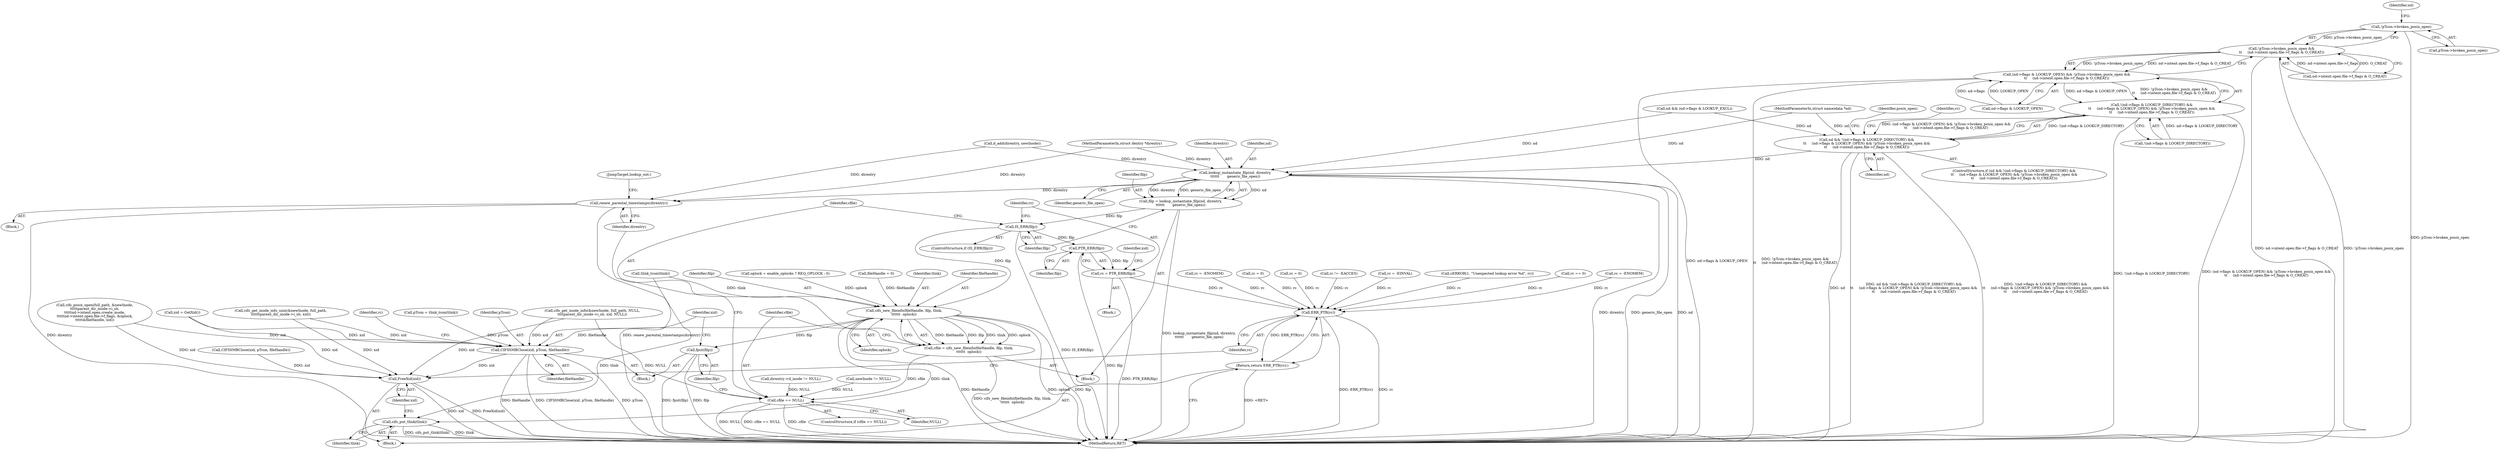 digraph "0_linux_88d7d4e4a439f32acc56a6d860e415ee71d3df08@API" {
"1000300" [label="(Call,!pTcon->broken_posix_open)"];
"1000299" [label="(Call,!pTcon->broken_posix_open &&\n\t\t     (nd->intent.open.file->f_flags & O_CREAT))"];
"1000293" [label="(Call,(nd->flags & LOOKUP_OPEN) && !pTcon->broken_posix_open &&\n\t\t     (nd->intent.open.file->f_flags & O_CREAT))"];
"1000286" [label="(Call,!(nd->flags & LOOKUP_DIRECTORY) &&\n\t\t     (nd->flags & LOOKUP_OPEN) && !pTcon->broken_posix_open &&\n\t\t     (nd->intent.open.file->f_flags & O_CREAT))"];
"1000284" [label="(Call,nd && !(nd->flags & LOOKUP_DIRECTORY) &&\n\t\t     (nd->flags & LOOKUP_OPEN) && !pTcon->broken_posix_open &&\n\t\t     (nd->intent.open.file->f_flags & O_CREAT))"];
"1000417" [label="(Call,lookup_instantiate_filp(nd, direntry,\n\t\t\t\t\t\t       generic_file_open))"];
"1000415" [label="(Call,filp = lookup_instantiate_filp(nd, direntry,\n\t\t\t\t\t\t       generic_file_open))"];
"1000422" [label="(Call,IS_ERR(filp))"];
"1000427" [label="(Call,PTR_ERR(filp))"];
"1000425" [label="(Call,rc = PTR_ERR(filp))"];
"1000496" [label="(Call,ERR_PTR(rc))"];
"1000495" [label="(Return,return ERR_PTR(rc);)"];
"1000436" [label="(Call,cifs_new_fileinfo(fileHandle, filp, tlink,\n\t\t\t\t\t\t  oplock))"];
"1000434" [label="(Call,cfile = cifs_new_fileinfo(fileHandle, filp, tlink,\n\t\t\t\t\t\t  oplock))"];
"1000442" [label="(Call,cfile == NULL)"];
"1000446" [label="(Call,fput(filp))"];
"1000448" [label="(Call,CIFSSMBClose(xid, pTcon, fileHandle))"];
"1000493" [label="(Call,FreeXid(xid))"];
"1000491" [label="(Call,cifs_put_tlink(tlink))"];
"1000457" [label="(Call,renew_parental_timestamps(direntry))"];
"1000441" [label="(ControlStructure,if (cfile == NULL))"];
"1000448" [label="(Call,CIFSSMBClose(xid, pTcon, fileHandle))"];
"1000221" [label="(Call,rc = -EINVAL)"];
"1000148" [label="(Call,xid = GetXid())"];
"1000227" [label="(Call,nd && (nd->flags & LOOKUP_EXCL))"];
"1000484" [label="(Call,cERROR(1, \"Unexpected lookup error %d\", rc))"];
"1000317" [label="(Identifier,rc)"];
"1000488" [label="(JumpTarget,lookup_out:)"];
"1000494" [label="(Identifier,xid)"];
"1000420" [label="(Identifier,generic_file_open)"];
"1000309" [label="(Identifier,nd)"];
"1000498" [label="(MethodReturn,RET)"];
"1000423" [label="(Identifier,filp)"];
"1000415" [label="(Call,filp = lookup_instantiate_filp(nd, direntry,\n\t\t\t\t\t\t       generic_file_open))"];
"1000402" [label="(Call,rc == 0)"];
"1000492" [label="(Identifier,tlink)"];
"1000445" [label="(Block,)"];
"1000452" [label="(Call,rc = -ENOMEM)"];
"1000294" [label="(Call,nd->flags & LOOKUP_OPEN)"];
"1000495" [label="(Return,return ERR_PTR(rc);)"];
"1000284" [label="(Call,nd && !(nd->flags & LOOKUP_DIRECTORY) &&\n\t\t     (nd->flags & LOOKUP_OPEN) && !pTcon->broken_posix_open &&\n\t\t     (nd->intent.open.file->f_flags & O_CREAT))"];
"1000496" [label="(Call,ERR_PTR(rc))"];
"1000390" [label="(Call,cifs_get_inode_info(&newInode, full_path, NULL,\n\t\t\t\tparent_dir_inode->i_sb, xid, NULL))"];
"1000285" [label="(Identifier,nd)"];
"1000449" [label="(Identifier,xid)"];
"1000437" [label="(Identifier,fileHandle)"];
"1000418" [label="(Identifier,nd)"];
"1000181" [label="(Call,pTcon = tlink_tcon(tlink))"];
"1000376" [label="(Identifier,posix_open)"];
"1000318" [label="(Call,cifs_posix_open(full_path, &newInode,\n\t\t\t\t\tparent_dir_inode->i_sb,\n\t\t\t\t\tnd->intent.open.create_mode,\n\t\t\t\t\tnd->intent.open.file->f_flags, &oplock,\n\t\t\t\t\t&fileHandle, xid))"];
"1000112" [label="(MethodParameterIn,struct dentry *direntry)"];
"1000421" [label="(ControlStructure,if (IS_ERR(filp)))"];
"1000251" [label="(Call,rc = -ENOMEM)"];
"1000444" [label="(Identifier,NULL)"];
"1000436" [label="(Call,cifs_new_fileinfo(fileHandle, filp, tlink,\n\t\t\t\t\t\t  oplock))"];
"1000379" [label="(Call,cifs_get_inode_info_unix(&newInode, full_path,\n\t\t\t\t\t\tparent_dir_inode->i_sb, xid))"];
"1000438" [label="(Identifier,filp)"];
"1000450" [label="(Identifier,pTcon)"];
"1000428" [label="(Identifier,filp)"];
"1000493" [label="(Call,FreeXid(xid))"];
"1000114" [label="(Block,)"];
"1000113" [label="(MethodParameterIn,struct nameidata *nd)"];
"1000422" [label="(Call,IS_ERR(filp))"];
"1000408" [label="(Block,)"];
"1000442" [label="(Call,cfile == NULL)"];
"1000283" [label="(ControlStructure,if (nd && !(nd->flags & LOOKUP_DIRECTORY) &&\n\t\t     (nd->flags & LOOKUP_OPEN) && !pTcon->broken_posix_open &&\n\t\t     (nd->intent.open.file->f_flags & O_CREAT)))"];
"1000405" [label="(Call,newInode != NULL)"];
"1000414" [label="(Block,)"];
"1000497" [label="(Identifier,rc)"];
"1000424" [label="(Block,)"];
"1000301" [label="(Call,pTcon->broken_posix_open)"];
"1000426" [label="(Identifier,rc)"];
"1000458" [label="(Identifier,direntry)"];
"1000238" [label="(Call,rc = 0)"];
"1000427" [label="(Call,PTR_ERR(filp))"];
"1000440" [label="(Identifier,oplock)"];
"1000121" [label="(Call,oplock = enable_oplocks ? REQ_OPLOCK : 0)"];
"1000434" [label="(Call,cfile = cifs_new_fileinfo(fileHandle, filp, tlink,\n\t\t\t\t\t\t  oplock))"];
"1000183" [label="(Call,tlink_tcon(tlink))"];
"1000451" [label="(Identifier,fileHandle)"];
"1000257" [label="(Call,direntry->d_inode != NULL)"];
"1000447" [label="(Identifier,filp)"];
"1000299" [label="(Call,!pTcon->broken_posix_open &&\n\t\t     (nd->intent.open.file->f_flags & O_CREAT))"];
"1000300" [label="(Call,!pTcon->broken_posix_open)"];
"1000466" [label="(Call,rc = 0)"];
"1000128" [label="(Call,fileHandle = 0)"];
"1000453" [label="(Identifier,rc)"];
"1000491" [label="(Call,cifs_put_tlink(tlink))"];
"1000286" [label="(Call,!(nd->flags & LOOKUP_DIRECTORY) &&\n\t\t     (nd->flags & LOOKUP_OPEN) && !pTcon->broken_posix_open &&\n\t\t     (nd->intent.open.file->f_flags & O_CREAT))"];
"1000479" [label="(Call,rc != -EACCES)"];
"1000429" [label="(Call,CIFSSMBClose(xid, pTcon, fileHandle))"];
"1000443" [label="(Identifier,cfile)"];
"1000304" [label="(Call,nd->intent.open.file->f_flags & O_CREAT)"];
"1000425" [label="(Call,rc = PTR_ERR(filp))"];
"1000439" [label="(Identifier,tlink)"];
"1000446" [label="(Call,fput(filp))"];
"1000417" [label="(Call,lookup_instantiate_filp(nd, direntry,\n\t\t\t\t\t\t       generic_file_open))"];
"1000409" [label="(Call,d_add(direntry, newInode))"];
"1000287" [label="(Call,!(nd->flags & LOOKUP_DIRECTORY))"];
"1000430" [label="(Identifier,xid)"];
"1000293" [label="(Call,(nd->flags & LOOKUP_OPEN) && !pTcon->broken_posix_open &&\n\t\t     (nd->intent.open.file->f_flags & O_CREAT))"];
"1000416" [label="(Identifier,filp)"];
"1000419" [label="(Identifier,direntry)"];
"1000435" [label="(Identifier,cfile)"];
"1000457" [label="(Call,renew_parental_timestamps(direntry))"];
"1000300" -> "1000299"  [label="AST: "];
"1000300" -> "1000301"  [label="CFG: "];
"1000301" -> "1000300"  [label="AST: "];
"1000309" -> "1000300"  [label="CFG: "];
"1000299" -> "1000300"  [label="CFG: "];
"1000300" -> "1000498"  [label="DDG: pTcon->broken_posix_open"];
"1000300" -> "1000299"  [label="DDG: pTcon->broken_posix_open"];
"1000299" -> "1000293"  [label="AST: "];
"1000299" -> "1000304"  [label="CFG: "];
"1000304" -> "1000299"  [label="AST: "];
"1000293" -> "1000299"  [label="CFG: "];
"1000299" -> "1000498"  [label="DDG: nd->intent.open.file->f_flags & O_CREAT"];
"1000299" -> "1000498"  [label="DDG: !pTcon->broken_posix_open"];
"1000299" -> "1000293"  [label="DDG: !pTcon->broken_posix_open"];
"1000299" -> "1000293"  [label="DDG: nd->intent.open.file->f_flags & O_CREAT"];
"1000304" -> "1000299"  [label="DDG: nd->intent.open.file->f_flags"];
"1000304" -> "1000299"  [label="DDG: O_CREAT"];
"1000293" -> "1000286"  [label="AST: "];
"1000293" -> "1000294"  [label="CFG: "];
"1000294" -> "1000293"  [label="AST: "];
"1000286" -> "1000293"  [label="CFG: "];
"1000293" -> "1000498"  [label="DDG: nd->flags & LOOKUP_OPEN"];
"1000293" -> "1000498"  [label="DDG: !pTcon->broken_posix_open &&\n\t\t     (nd->intent.open.file->f_flags & O_CREAT)"];
"1000293" -> "1000286"  [label="DDG: nd->flags & LOOKUP_OPEN"];
"1000293" -> "1000286"  [label="DDG: !pTcon->broken_posix_open &&\n\t\t     (nd->intent.open.file->f_flags & O_CREAT)"];
"1000294" -> "1000293"  [label="DDG: nd->flags"];
"1000294" -> "1000293"  [label="DDG: LOOKUP_OPEN"];
"1000286" -> "1000284"  [label="AST: "];
"1000286" -> "1000287"  [label="CFG: "];
"1000287" -> "1000286"  [label="AST: "];
"1000284" -> "1000286"  [label="CFG: "];
"1000286" -> "1000498"  [label="DDG: (nd->flags & LOOKUP_OPEN) && !pTcon->broken_posix_open &&\n\t\t     (nd->intent.open.file->f_flags & O_CREAT)"];
"1000286" -> "1000498"  [label="DDG: !(nd->flags & LOOKUP_DIRECTORY)"];
"1000286" -> "1000284"  [label="DDG: !(nd->flags & LOOKUP_DIRECTORY)"];
"1000286" -> "1000284"  [label="DDG: (nd->flags & LOOKUP_OPEN) && !pTcon->broken_posix_open &&\n\t\t     (nd->intent.open.file->f_flags & O_CREAT)"];
"1000287" -> "1000286"  [label="DDG: nd->flags & LOOKUP_DIRECTORY"];
"1000284" -> "1000283"  [label="AST: "];
"1000284" -> "1000285"  [label="CFG: "];
"1000285" -> "1000284"  [label="AST: "];
"1000317" -> "1000284"  [label="CFG: "];
"1000376" -> "1000284"  [label="CFG: "];
"1000284" -> "1000498"  [label="DDG: !(nd->flags & LOOKUP_DIRECTORY) &&\n\t\t     (nd->flags & LOOKUP_OPEN) && !pTcon->broken_posix_open &&\n\t\t     (nd->intent.open.file->f_flags & O_CREAT)"];
"1000284" -> "1000498"  [label="DDG: nd"];
"1000284" -> "1000498"  [label="DDG: nd && !(nd->flags & LOOKUP_DIRECTORY) &&\n\t\t     (nd->flags & LOOKUP_OPEN) && !pTcon->broken_posix_open &&\n\t\t     (nd->intent.open.file->f_flags & O_CREAT)"];
"1000227" -> "1000284"  [label="DDG: nd"];
"1000113" -> "1000284"  [label="DDG: nd"];
"1000284" -> "1000417"  [label="DDG: nd"];
"1000417" -> "1000415"  [label="AST: "];
"1000417" -> "1000420"  [label="CFG: "];
"1000418" -> "1000417"  [label="AST: "];
"1000419" -> "1000417"  [label="AST: "];
"1000420" -> "1000417"  [label="AST: "];
"1000415" -> "1000417"  [label="CFG: "];
"1000417" -> "1000498"  [label="DDG: generic_file_open"];
"1000417" -> "1000498"  [label="DDG: nd"];
"1000417" -> "1000498"  [label="DDG: direntry"];
"1000417" -> "1000415"  [label="DDG: nd"];
"1000417" -> "1000415"  [label="DDG: direntry"];
"1000417" -> "1000415"  [label="DDG: generic_file_open"];
"1000227" -> "1000417"  [label="DDG: nd"];
"1000113" -> "1000417"  [label="DDG: nd"];
"1000409" -> "1000417"  [label="DDG: direntry"];
"1000112" -> "1000417"  [label="DDG: direntry"];
"1000417" -> "1000457"  [label="DDG: direntry"];
"1000415" -> "1000414"  [label="AST: "];
"1000416" -> "1000415"  [label="AST: "];
"1000423" -> "1000415"  [label="CFG: "];
"1000415" -> "1000498"  [label="DDG: lookup_instantiate_filp(nd, direntry,\n\t\t\t\t\t\t       generic_file_open)"];
"1000415" -> "1000422"  [label="DDG: filp"];
"1000422" -> "1000421"  [label="AST: "];
"1000422" -> "1000423"  [label="CFG: "];
"1000423" -> "1000422"  [label="AST: "];
"1000426" -> "1000422"  [label="CFG: "];
"1000435" -> "1000422"  [label="CFG: "];
"1000422" -> "1000498"  [label="DDG: IS_ERR(filp)"];
"1000422" -> "1000427"  [label="DDG: filp"];
"1000422" -> "1000436"  [label="DDG: filp"];
"1000427" -> "1000425"  [label="AST: "];
"1000427" -> "1000428"  [label="CFG: "];
"1000428" -> "1000427"  [label="AST: "];
"1000425" -> "1000427"  [label="CFG: "];
"1000427" -> "1000498"  [label="DDG: filp"];
"1000427" -> "1000425"  [label="DDG: filp"];
"1000425" -> "1000424"  [label="AST: "];
"1000426" -> "1000425"  [label="AST: "];
"1000430" -> "1000425"  [label="CFG: "];
"1000425" -> "1000498"  [label="DDG: PTR_ERR(filp)"];
"1000425" -> "1000496"  [label="DDG: rc"];
"1000496" -> "1000495"  [label="AST: "];
"1000496" -> "1000497"  [label="CFG: "];
"1000497" -> "1000496"  [label="AST: "];
"1000495" -> "1000496"  [label="CFG: "];
"1000496" -> "1000498"  [label="DDG: ERR_PTR(rc)"];
"1000496" -> "1000498"  [label="DDG: rc"];
"1000496" -> "1000495"  [label="DDG: ERR_PTR(rc)"];
"1000238" -> "1000496"  [label="DDG: rc"];
"1000466" -> "1000496"  [label="DDG: rc"];
"1000402" -> "1000496"  [label="DDG: rc"];
"1000221" -> "1000496"  [label="DDG: rc"];
"1000479" -> "1000496"  [label="DDG: rc"];
"1000452" -> "1000496"  [label="DDG: rc"];
"1000484" -> "1000496"  [label="DDG: rc"];
"1000251" -> "1000496"  [label="DDG: rc"];
"1000495" -> "1000114"  [label="AST: "];
"1000498" -> "1000495"  [label="CFG: "];
"1000495" -> "1000498"  [label="DDG: <RET>"];
"1000436" -> "1000434"  [label="AST: "];
"1000436" -> "1000440"  [label="CFG: "];
"1000437" -> "1000436"  [label="AST: "];
"1000438" -> "1000436"  [label="AST: "];
"1000439" -> "1000436"  [label="AST: "];
"1000440" -> "1000436"  [label="AST: "];
"1000434" -> "1000436"  [label="CFG: "];
"1000436" -> "1000498"  [label="DDG: fileHandle"];
"1000436" -> "1000498"  [label="DDG: oplock"];
"1000436" -> "1000498"  [label="DDG: filp"];
"1000436" -> "1000434"  [label="DDG: fileHandle"];
"1000436" -> "1000434"  [label="DDG: filp"];
"1000436" -> "1000434"  [label="DDG: tlink"];
"1000436" -> "1000434"  [label="DDG: oplock"];
"1000128" -> "1000436"  [label="DDG: fileHandle"];
"1000183" -> "1000436"  [label="DDG: tlink"];
"1000121" -> "1000436"  [label="DDG: oplock"];
"1000436" -> "1000446"  [label="DDG: filp"];
"1000436" -> "1000448"  [label="DDG: fileHandle"];
"1000436" -> "1000491"  [label="DDG: tlink"];
"1000434" -> "1000414"  [label="AST: "];
"1000435" -> "1000434"  [label="AST: "];
"1000443" -> "1000434"  [label="CFG: "];
"1000434" -> "1000498"  [label="DDG: cifs_new_fileinfo(fileHandle, filp, tlink,\n\t\t\t\t\t\t  oplock)"];
"1000434" -> "1000442"  [label="DDG: cfile"];
"1000442" -> "1000441"  [label="AST: "];
"1000442" -> "1000444"  [label="CFG: "];
"1000443" -> "1000442"  [label="AST: "];
"1000444" -> "1000442"  [label="AST: "];
"1000447" -> "1000442"  [label="CFG: "];
"1000458" -> "1000442"  [label="CFG: "];
"1000442" -> "1000498"  [label="DDG: cfile == NULL"];
"1000442" -> "1000498"  [label="DDG: cfile"];
"1000442" -> "1000498"  [label="DDG: NULL"];
"1000390" -> "1000442"  [label="DDG: NULL"];
"1000405" -> "1000442"  [label="DDG: NULL"];
"1000257" -> "1000442"  [label="DDG: NULL"];
"1000446" -> "1000445"  [label="AST: "];
"1000446" -> "1000447"  [label="CFG: "];
"1000447" -> "1000446"  [label="AST: "];
"1000449" -> "1000446"  [label="CFG: "];
"1000446" -> "1000498"  [label="DDG: fput(filp)"];
"1000446" -> "1000498"  [label="DDG: filp"];
"1000448" -> "1000445"  [label="AST: "];
"1000448" -> "1000451"  [label="CFG: "];
"1000449" -> "1000448"  [label="AST: "];
"1000450" -> "1000448"  [label="AST: "];
"1000451" -> "1000448"  [label="AST: "];
"1000453" -> "1000448"  [label="CFG: "];
"1000448" -> "1000498"  [label="DDG: pTcon"];
"1000448" -> "1000498"  [label="DDG: fileHandle"];
"1000448" -> "1000498"  [label="DDG: CIFSSMBClose(xid, pTcon, fileHandle)"];
"1000390" -> "1000448"  [label="DDG: xid"];
"1000148" -> "1000448"  [label="DDG: xid"];
"1000379" -> "1000448"  [label="DDG: xid"];
"1000318" -> "1000448"  [label="DDG: xid"];
"1000181" -> "1000448"  [label="DDG: pTcon"];
"1000448" -> "1000493"  [label="DDG: xid"];
"1000493" -> "1000114"  [label="AST: "];
"1000493" -> "1000494"  [label="CFG: "];
"1000494" -> "1000493"  [label="AST: "];
"1000497" -> "1000493"  [label="CFG: "];
"1000493" -> "1000498"  [label="DDG: xid"];
"1000493" -> "1000498"  [label="DDG: FreeXid(xid)"];
"1000390" -> "1000493"  [label="DDG: xid"];
"1000379" -> "1000493"  [label="DDG: xid"];
"1000429" -> "1000493"  [label="DDG: xid"];
"1000318" -> "1000493"  [label="DDG: xid"];
"1000148" -> "1000493"  [label="DDG: xid"];
"1000491" -> "1000114"  [label="AST: "];
"1000491" -> "1000492"  [label="CFG: "];
"1000492" -> "1000491"  [label="AST: "];
"1000494" -> "1000491"  [label="CFG: "];
"1000491" -> "1000498"  [label="DDG: cifs_put_tlink(tlink)"];
"1000491" -> "1000498"  [label="DDG: tlink"];
"1000183" -> "1000491"  [label="DDG: tlink"];
"1000457" -> "1000408"  [label="AST: "];
"1000457" -> "1000458"  [label="CFG: "];
"1000458" -> "1000457"  [label="AST: "];
"1000488" -> "1000457"  [label="CFG: "];
"1000457" -> "1000498"  [label="DDG: renew_parental_timestamps(direntry)"];
"1000457" -> "1000498"  [label="DDG: direntry"];
"1000409" -> "1000457"  [label="DDG: direntry"];
"1000112" -> "1000457"  [label="DDG: direntry"];
}
